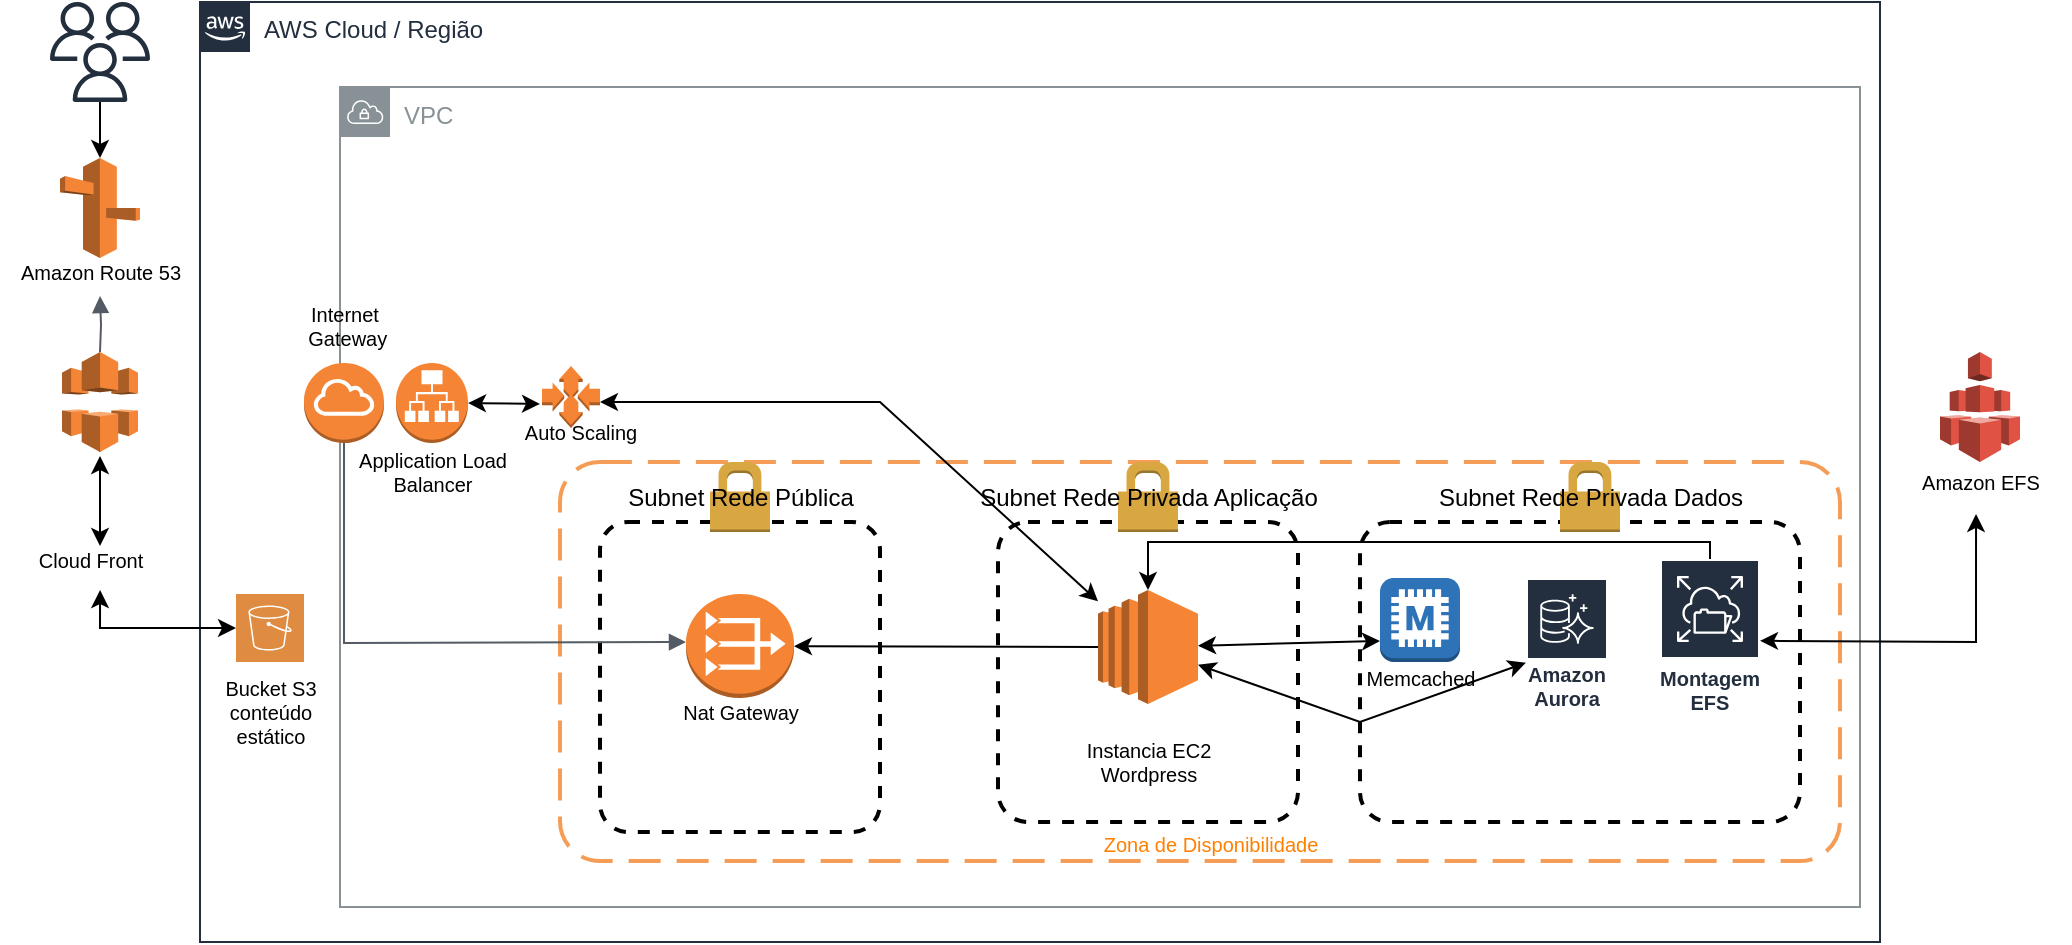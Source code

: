 <mxfile version="20.2.4" type="github">
  <diagram id="Ht1M8jgEwFfnCIfOTk4-" name="Page-1">
    <mxGraphModel dx="1422" dy="780" grid="1" gridSize="10" guides="1" tooltips="1" connect="1" arrows="1" fold="1" page="1" pageScale="1" pageWidth="1169" pageHeight="827" math="0" shadow="0">
      <root>
        <mxCell id="0" />
        <mxCell id="1" parent="0" />
        <mxCell id="UEzPUAAOIrF-is8g5C7q-205" value="AWS Cloud / Região" style="points=[[0,0],[0.25,0],[0.5,0],[0.75,0],[1,0],[1,0.25],[1,0.5],[1,0.75],[1,1],[0.75,1],[0.5,1],[0.25,1],[0,1],[0,0.75],[0,0.5],[0,0.25]];outlineConnect=0;gradientColor=none;html=1;whiteSpace=wrap;fontSize=12;fontStyle=0;shape=mxgraph.aws4.group;grIcon=mxgraph.aws4.group_aws_cloud_alt;strokeColor=#232F3E;fillColor=none;verticalAlign=top;align=left;spacingLeft=30;fontColor=#232F3E;dashed=0;labelBackgroundColor=#ffffff;container=1;pointerEvents=0;collapsible=0;recursiveResize=0;" parent="1" vertex="1">
          <mxGeometry x="210" y="120" width="840" height="470" as="geometry" />
        </mxCell>
        <mxCell id="hrkvHu_RFOTGukXnJrcy-35" value="VPC" style="sketch=0;outlineConnect=0;gradientColor=none;html=1;whiteSpace=wrap;fontSize=12;fontStyle=0;shape=mxgraph.aws4.group;grIcon=mxgraph.aws4.group_vpc;strokeColor=#879196;fillColor=none;verticalAlign=top;align=left;spacingLeft=30;fontColor=#879196;dashed=0;" vertex="1" parent="UEzPUAAOIrF-is8g5C7q-205">
          <mxGeometry x="70" y="42.5" width="760" height="410" as="geometry" />
        </mxCell>
        <mxCell id="1rJHCLjxZAj-tCfooPcw-8" value="" style="sketch=0;pointerEvents=1;shadow=0;dashed=0;html=1;strokeColor=none;fillColor=#DF8C42;labelPosition=center;verticalLabelPosition=bottom;verticalAlign=top;align=center;outlineConnect=0;shape=mxgraph.veeam2.aws_s3;fontSize=10;" parent="UEzPUAAOIrF-is8g5C7q-205" vertex="1">
          <mxGeometry x="18" y="296" width="34" height="34" as="geometry" />
        </mxCell>
        <mxCell id="1rJHCLjxZAj-tCfooPcw-11" value="Internet&lt;br&gt;&amp;nbsp;Gateway" style="text;html=1;align=center;verticalAlign=middle;resizable=0;points=[];autosize=1;strokeColor=none;fillColor=none;fontSize=10;" parent="UEzPUAAOIrF-is8g5C7q-205" vertex="1">
          <mxGeometry x="37" y="142" width="70" height="40" as="geometry" />
        </mxCell>
        <mxCell id="1rJHCLjxZAj-tCfooPcw-9" value="Bucket S3&lt;br&gt;conteúdo&lt;br&gt;estático" style="text;html=1;align=center;verticalAlign=middle;resizable=0;points=[];autosize=1;strokeColor=none;fillColor=none;fontSize=10;" parent="UEzPUAAOIrF-is8g5C7q-205" vertex="1">
          <mxGeometry y="330" width="70" height="50" as="geometry" />
        </mxCell>
        <mxCell id="1rJHCLjxZAj-tCfooPcw-26" value="" style="rounded=1;arcSize=10;dashed=1;strokeColor=#F59D56;fillColor=none;gradientColor=none;dashPattern=8 4;strokeWidth=2;fontSize=10;" parent="UEzPUAAOIrF-is8g5C7q-205" vertex="1">
          <mxGeometry x="180" y="230" width="640" height="199.5" as="geometry" />
        </mxCell>
        <mxCell id="1rJHCLjxZAj-tCfooPcw-27" value="&lt;font color=&quot;#ff8000&quot;&gt;Zona de Disponibilidade&lt;/font&gt;" style="text;html=1;align=center;verticalAlign=middle;resizable=0;points=[];autosize=1;strokeColor=none;fillColor=none;fontSize=10;" parent="UEzPUAAOIrF-is8g5C7q-205" vertex="1">
          <mxGeometry x="440" y="406" width="130" height="30" as="geometry" />
        </mxCell>
        <mxCell id="1rJHCLjxZAj-tCfooPcw-28" value="" style="outlineConnect=0;dashed=0;verticalLabelPosition=bottom;verticalAlign=top;align=center;html=1;shape=mxgraph.aws3.application_load_balancer;fillColor=#F58534;gradientColor=none;fontSize=10;fontColor=#FF8000;" parent="UEzPUAAOIrF-is8g5C7q-205" vertex="1">
          <mxGeometry x="98" y="180.5" width="36" height="40" as="geometry" />
        </mxCell>
        <mxCell id="1rJHCLjxZAj-tCfooPcw-29" value="&lt;font color=&quot;#000000&quot;&gt;Application Load&lt;br&gt;Balancer&lt;/font&gt;" style="text;html=1;align=center;verticalAlign=middle;resizable=0;points=[];autosize=1;strokeColor=none;fillColor=none;fontSize=10;fontColor=#FF8000;" parent="UEzPUAAOIrF-is8g5C7q-205" vertex="1">
          <mxGeometry x="66" y="215" width="100" height="40" as="geometry" />
        </mxCell>
        <mxCell id="1rJHCLjxZAj-tCfooPcw-40" value="" style="outlineConnect=0;dashed=0;verticalLabelPosition=bottom;verticalAlign=top;align=center;html=1;shape=mxgraph.aws3.auto_scaling;fillColor=#F58534;gradientColor=none;fontSize=10;fontColor=#000000;" parent="UEzPUAAOIrF-is8g5C7q-205" vertex="1">
          <mxGeometry x="171" y="182" width="29" height="31" as="geometry" />
        </mxCell>
        <mxCell id="1rJHCLjxZAj-tCfooPcw-41" value="Auto Scaling" style="text;html=1;align=center;verticalAlign=middle;resizable=0;points=[];autosize=1;strokeColor=none;fillColor=none;fontSize=10;fontColor=#000000;" parent="UEzPUAAOIrF-is8g5C7q-205" vertex="1">
          <mxGeometry x="150" y="200" width="80" height="30" as="geometry" />
        </mxCell>
        <mxCell id="1rJHCLjxZAj-tCfooPcw-43" value="Nat Gateway" style="text;html=1;align=center;verticalAlign=middle;resizable=0;points=[];autosize=1;strokeColor=none;fillColor=none;fontSize=10;fontColor=#000000;" parent="UEzPUAAOIrF-is8g5C7q-205" vertex="1">
          <mxGeometry x="230" y="339.5" width="80" height="30" as="geometry" />
        </mxCell>
        <mxCell id="1rJHCLjxZAj-tCfooPcw-46" value="Instancia EC2&lt;br&gt;Wordpress" style="text;html=1;align=center;verticalAlign=middle;resizable=0;points=[];autosize=1;strokeColor=none;fillColor=none;fontSize=10;fontColor=#000000;" parent="UEzPUAAOIrF-is8g5C7q-205" vertex="1">
          <mxGeometry x="429" y="359.5" width="90" height="40" as="geometry" />
        </mxCell>
        <mxCell id="1rJHCLjxZAj-tCfooPcw-52" value="Memcached" style="text;html=1;align=center;verticalAlign=middle;resizable=0;points=[];autosize=1;strokeColor=none;fillColor=none;fontSize=10;fontColor=#000000;" parent="UEzPUAAOIrF-is8g5C7q-205" vertex="1">
          <mxGeometry x="570" y="322.5" width="80" height="30" as="geometry" />
        </mxCell>
        <mxCell id="hrkvHu_RFOTGukXnJrcy-8" value="" style="rounded=1;arcSize=10;dashed=1;fillColor=none;gradientColor=none;strokeWidth=2;" vertex="1" parent="UEzPUAAOIrF-is8g5C7q-205">
          <mxGeometry x="200" y="260" width="140" height="155" as="geometry" />
        </mxCell>
        <mxCell id="hrkvHu_RFOTGukXnJrcy-9" value="Subnet Rede Pública" style="dashed=1;html=1;shape=mxgraph.aws3.permissions;fillColor=#D9A741;gradientColor=none;dashed=0;" vertex="1" parent="UEzPUAAOIrF-is8g5C7q-205">
          <mxGeometry x="255" y="230" width="30" height="35" as="geometry" />
        </mxCell>
        <mxCell id="hrkvHu_RFOTGukXnJrcy-10" value="" style="rounded=1;arcSize=10;dashed=1;fillColor=none;gradientColor=none;strokeWidth=2;" vertex="1" parent="UEzPUAAOIrF-is8g5C7q-205">
          <mxGeometry x="399" y="260" width="150" height="150" as="geometry" />
        </mxCell>
        <mxCell id="hrkvHu_RFOTGukXnJrcy-11" value="Subnet Rede Privada Aplicação" style="dashed=0;html=1;shape=mxgraph.aws3.permissions;fillColor=#D9A741;gradientColor=none;dashed=0;" vertex="1" parent="UEzPUAAOIrF-is8g5C7q-205">
          <mxGeometry x="459" y="230" width="30" height="35" as="geometry" />
        </mxCell>
        <mxCell id="hrkvHu_RFOTGukXnJrcy-13" value="" style="rounded=1;arcSize=10;fillColor=none;gradientColor=none;strokeWidth=2;dashed=1;" vertex="1" parent="UEzPUAAOIrF-is8g5C7q-205">
          <mxGeometry x="580" y="260" width="220" height="150" as="geometry" />
        </mxCell>
        <mxCell id="hrkvHu_RFOTGukXnJrcy-14" value="Subnet Rede Privada Dados" style="html=1;shape=mxgraph.aws3.permissions;fillColor=#D9A741;gradientColor=none;dashed=1;" vertex="1" parent="UEzPUAAOIrF-is8g5C7q-205">
          <mxGeometry x="680" y="230" width="30" height="35" as="geometry" />
        </mxCell>
        <mxCell id="hrkvHu_RFOTGukXnJrcy-15" value="" style="outlineConnect=0;dashed=0;verticalLabelPosition=bottom;verticalAlign=top;align=center;html=1;shape=mxgraph.aws3.vpc_nat_gateway;fillColor=#F58534;gradientColor=none;" vertex="1" parent="UEzPUAAOIrF-is8g5C7q-205">
          <mxGeometry x="243" y="296" width="54" height="52" as="geometry" />
        </mxCell>
        <mxCell id="hrkvHu_RFOTGukXnJrcy-17" value="" style="outlineConnect=0;dashed=0;verticalLabelPosition=bottom;verticalAlign=top;align=center;html=1;shape=mxgraph.aws3.ec2;fillColor=#F58534;gradientColor=none;" vertex="1" parent="UEzPUAAOIrF-is8g5C7q-205">
          <mxGeometry x="449" y="294" width="50" height="57" as="geometry" />
        </mxCell>
        <mxCell id="hrkvHu_RFOTGukXnJrcy-18" value="" style="endArrow=classic;html=1;rounded=0;" edge="1" parent="UEzPUAAOIrF-is8g5C7q-205" target="hrkvHu_RFOTGukXnJrcy-8">
          <mxGeometry width="50" height="50" relative="1" as="geometry">
            <mxPoint x="340" y="350" as="sourcePoint" />
            <mxPoint x="390" y="300" as="targetPoint" />
          </mxGeometry>
        </mxCell>
        <mxCell id="hrkvHu_RFOTGukXnJrcy-19" value="" style="endArrow=classic;html=1;rounded=0;" edge="1" parent="UEzPUAAOIrF-is8g5C7q-205" source="hrkvHu_RFOTGukXnJrcy-17" target="hrkvHu_RFOTGukXnJrcy-15">
          <mxGeometry width="50" height="50" relative="1" as="geometry">
            <mxPoint x="340" y="280" as="sourcePoint" />
            <mxPoint x="390" y="230" as="targetPoint" />
          </mxGeometry>
        </mxCell>
        <mxCell id="hrkvHu_RFOTGukXnJrcy-20" value="" style="endArrow=classic;startArrow=classic;html=1;rounded=0;" edge="1" parent="UEzPUAAOIrF-is8g5C7q-205" target="hrkvHu_RFOTGukXnJrcy-17">
          <mxGeometry width="50" height="50" relative="1" as="geometry">
            <mxPoint x="200" y="200" as="sourcePoint" />
            <mxPoint x="240" y="200" as="targetPoint" />
            <Array as="points">
              <mxPoint x="340" y="200" />
            </Array>
          </mxGeometry>
        </mxCell>
        <mxCell id="hrkvHu_RFOTGukXnJrcy-21" value="" style="endArrow=classic;startArrow=classic;html=1;rounded=0;exitX=1;exitY=0.5;exitDx=0;exitDy=0;exitPerimeter=0;" edge="1" parent="UEzPUAAOIrF-is8g5C7q-205" source="1rJHCLjxZAj-tCfooPcw-28">
          <mxGeometry width="50" height="50" relative="1" as="geometry">
            <mxPoint x="130" y="230" as="sourcePoint" />
            <mxPoint x="170" y="201" as="targetPoint" />
          </mxGeometry>
        </mxCell>
        <mxCell id="hrkvHu_RFOTGukXnJrcy-22" value="" style="outlineConnect=0;dashed=0;verticalLabelPosition=bottom;verticalAlign=top;align=center;html=1;shape=mxgraph.aws3.memcached;fillColor=#2E73B8;gradientColor=none;" vertex="1" parent="UEzPUAAOIrF-is8g5C7q-205">
          <mxGeometry x="590" y="288" width="40" height="42" as="geometry" />
        </mxCell>
        <mxCell id="hrkvHu_RFOTGukXnJrcy-23" value="Amazon&#xa;Aurora" style="sketch=0;outlineConnect=0;fontColor=#232F3E;gradientColor=none;strokeColor=#ffffff;fillColor=#232F3E;dashed=0;verticalLabelPosition=middle;verticalAlign=bottom;align=center;html=1;whiteSpace=wrap;fontSize=10;fontStyle=1;spacing=3;shape=mxgraph.aws4.productIcon;prIcon=mxgraph.aws4.aurora;" vertex="1" parent="UEzPUAAOIrF-is8g5C7q-205">
          <mxGeometry x="663" y="288" width="41" height="70" as="geometry" />
        </mxCell>
        <mxCell id="hrkvHu_RFOTGukXnJrcy-29" style="edgeStyle=orthogonalEdgeStyle;rounded=0;orthogonalLoop=1;jettySize=auto;html=1;entryX=0.5;entryY=0;entryDx=0;entryDy=0;entryPerimeter=0;" edge="1" parent="UEzPUAAOIrF-is8g5C7q-205" source="hrkvHu_RFOTGukXnJrcy-24" target="hrkvHu_RFOTGukXnJrcy-17">
          <mxGeometry relative="1" as="geometry">
            <Array as="points">
              <mxPoint x="755" y="270" />
              <mxPoint x="474" y="270" />
            </Array>
          </mxGeometry>
        </mxCell>
        <mxCell id="hrkvHu_RFOTGukXnJrcy-24" value="Montagem EFS" style="sketch=0;outlineConnect=0;fontColor=#232F3E;gradientColor=none;strokeColor=#ffffff;fillColor=#232F3E;dashed=0;verticalLabelPosition=middle;verticalAlign=bottom;align=center;html=1;whiteSpace=wrap;fontSize=10;fontStyle=1;spacing=3;shape=mxgraph.aws4.productIcon;prIcon=mxgraph.aws4.elastic_file_system;" vertex="1" parent="UEzPUAAOIrF-is8g5C7q-205">
          <mxGeometry x="730" y="278.5" width="50" height="81.5" as="geometry" />
        </mxCell>
        <mxCell id="hrkvHu_RFOTGukXnJrcy-25" value="" style="endArrow=classic;startArrow=classic;html=1;rounded=0;entryX=0;entryY=0.75;entryDx=0;entryDy=0;entryPerimeter=0;" edge="1" parent="UEzPUAAOIrF-is8g5C7q-205" source="hrkvHu_RFOTGukXnJrcy-17" target="hrkvHu_RFOTGukXnJrcy-22">
          <mxGeometry width="50" height="50" relative="1" as="geometry">
            <mxPoint x="540" y="350" as="sourcePoint" />
            <mxPoint x="590" y="300" as="targetPoint" />
          </mxGeometry>
        </mxCell>
        <mxCell id="hrkvHu_RFOTGukXnJrcy-26" value="" style="endArrow=classic;startArrow=classic;html=1;rounded=0;" edge="1" parent="UEzPUAAOIrF-is8g5C7q-205" source="hrkvHu_RFOTGukXnJrcy-17" target="hrkvHu_RFOTGukXnJrcy-23">
          <mxGeometry width="50" height="50" relative="1" as="geometry">
            <mxPoint x="630" y="351" as="sourcePoint" />
            <mxPoint x="680" y="301" as="targetPoint" />
            <Array as="points">
              <mxPoint x="580" y="360" />
            </Array>
          </mxGeometry>
        </mxCell>
        <mxCell id="1rJHCLjxZAj-tCfooPcw-10" value="" style="outlineConnect=0;dashed=0;verticalLabelPosition=bottom;verticalAlign=top;align=center;html=1;shape=mxgraph.aws3.internet_gateway;fillColor=#F58536;gradientColor=none;fontSize=10;" parent="UEzPUAAOIrF-is8g5C7q-205" vertex="1">
          <mxGeometry x="52" y="180.5" width="40" height="40" as="geometry" />
        </mxCell>
        <mxCell id="hrkvHu_RFOTGukXnJrcy-36" value="" style="edgeStyle=orthogonalEdgeStyle;html=1;endArrow=none;elbow=vertical;startArrow=block;startFill=1;endFill=1;strokeColor=#545B64;rounded=0;fontSize=10;fontColor=#000000;" edge="1" parent="UEzPUAAOIrF-is8g5C7q-205" target="1rJHCLjxZAj-tCfooPcw-10">
          <mxGeometry width="100" relative="1" as="geometry">
            <mxPoint x="243" y="320" as="sourcePoint" />
            <mxPoint x="293" y="320" as="targetPoint" />
          </mxGeometry>
        </mxCell>
        <mxCell id="1rJHCLjxZAj-tCfooPcw-2" value="" style="outlineConnect=0;dashed=0;verticalLabelPosition=bottom;verticalAlign=top;align=center;html=1;shape=mxgraph.aws3.route_53;fillColor=#F58536;gradientColor=none;" parent="1" vertex="1">
          <mxGeometry x="140" y="198" width="40" height="50" as="geometry" />
        </mxCell>
        <mxCell id="1rJHCLjxZAj-tCfooPcw-3" value="&lt;font style=&quot;font-size: 10px;&quot;&gt;Amazon Route 53&lt;br&gt;&lt;/font&gt;" style="text;html=1;align=center;verticalAlign=middle;resizable=0;points=[];autosize=1;strokeColor=none;fillColor=none;" parent="1" vertex="1">
          <mxGeometry x="110" y="240" width="100" height="30" as="geometry" />
        </mxCell>
        <mxCell id="1rJHCLjxZAj-tCfooPcw-5" value="Cloud Front" style="text;html=1;align=center;verticalAlign=middle;resizable=0;points=[];autosize=1;strokeColor=none;fillColor=none;fontSize=10;" parent="1" vertex="1">
          <mxGeometry x="115" y="384" width="80" height="30" as="geometry" />
        </mxCell>
        <mxCell id="1rJHCLjxZAj-tCfooPcw-20" style="edgeStyle=orthogonalEdgeStyle;rounded=0;orthogonalLoop=1;jettySize=auto;html=1;fontSize=10;" parent="1" source="1rJHCLjxZAj-tCfooPcw-7" target="1rJHCLjxZAj-tCfooPcw-2" edge="1">
          <mxGeometry relative="1" as="geometry" />
        </mxCell>
        <mxCell id="1rJHCLjxZAj-tCfooPcw-7" value="" style="sketch=0;outlineConnect=0;fontColor=#232F3E;gradientColor=none;fillColor=#232F3D;strokeColor=none;dashed=0;verticalLabelPosition=bottom;verticalAlign=top;align=center;html=1;fontSize=12;fontStyle=0;aspect=fixed;pointerEvents=1;shape=mxgraph.aws4.users;" parent="1" vertex="1">
          <mxGeometry x="135" y="120" width="50" height="50" as="geometry" />
        </mxCell>
        <mxCell id="1rJHCLjxZAj-tCfooPcw-18" value="" style="edgeStyle=orthogonalEdgeStyle;html=1;endArrow=block;elbow=vertical;startArrow=none;startFill=1;endFill=1;strokeColor=#545B64;rounded=0;fontSize=10;exitX=0.5;exitY=1;exitDx=0;exitDy=0;exitPerimeter=0;" parent="1" source="1rJHCLjxZAj-tCfooPcw-4" edge="1">
          <mxGeometry width="100" relative="1" as="geometry">
            <mxPoint x="160" y="267" as="sourcePoint" />
            <mxPoint x="160" y="327" as="targetPoint" />
          </mxGeometry>
        </mxCell>
        <mxCell id="1rJHCLjxZAj-tCfooPcw-4" value="" style="outlineConnect=0;dashed=0;verticalLabelPosition=bottom;verticalAlign=top;align=center;html=1;shape=mxgraph.aws3.cloudfront;fillColor=#F58536;gradientColor=none;fontSize=10;" parent="1" vertex="1">
          <mxGeometry x="141" y="295" width="38" height="50" as="geometry" />
        </mxCell>
        <mxCell id="1rJHCLjxZAj-tCfooPcw-30" value="" style="edgeStyle=orthogonalEdgeStyle;html=1;endArrow=none;elbow=vertical;startArrow=block;startFill=1;endFill=1;strokeColor=#545B64;rounded=0;fontSize=10;exitX=0.5;exitY=1;exitDx=0;exitDy=0;exitPerimeter=0;" parent="1" target="1rJHCLjxZAj-tCfooPcw-4" edge="1">
          <mxGeometry width="100" relative="1" as="geometry">
            <mxPoint x="160" y="267" as="sourcePoint" />
            <mxPoint x="160" y="327" as="targetPoint" />
          </mxGeometry>
        </mxCell>
        <mxCell id="hrkvHu_RFOTGukXnJrcy-1" value="" style="endArrow=classic;startArrow=classic;html=1;rounded=0;" edge="1" parent="1">
          <mxGeometry width="50" height="50" relative="1" as="geometry">
            <mxPoint x="160" y="392" as="sourcePoint" />
            <mxPoint x="160" y="347" as="targetPoint" />
          </mxGeometry>
        </mxCell>
        <mxCell id="hrkvHu_RFOTGukXnJrcy-30" value="" style="outlineConnect=0;dashed=0;verticalLabelPosition=bottom;verticalAlign=top;align=center;html=1;shape=mxgraph.aws3.efs;fillColor=#E05243;gradientColor=none;" vertex="1" parent="1">
          <mxGeometry x="1080" y="295" width="40" height="55" as="geometry" />
        </mxCell>
        <mxCell id="hrkvHu_RFOTGukXnJrcy-31" value="&lt;font style=&quot;font-size: 10px;&quot;&gt;Amazon EFS&lt;/font&gt;" style="text;html=1;align=center;verticalAlign=middle;resizable=0;points=[];autosize=1;strokeColor=none;fillColor=none;" vertex="1" parent="1">
          <mxGeometry x="1055" y="345" width="90" height="30" as="geometry" />
        </mxCell>
        <mxCell id="hrkvHu_RFOTGukXnJrcy-32" value="" style="endArrow=classic;startArrow=classic;html=1;rounded=0;fontSize=10;entryX=0.478;entryY=1.033;entryDx=0;entryDy=0;entryPerimeter=0;" edge="1" parent="1" source="hrkvHu_RFOTGukXnJrcy-24" target="hrkvHu_RFOTGukXnJrcy-31">
          <mxGeometry width="50" height="50" relative="1" as="geometry">
            <mxPoint x="1050" y="500" as="sourcePoint" />
            <mxPoint x="1100" y="450" as="targetPoint" />
            <Array as="points">
              <mxPoint x="1098" y="440" />
            </Array>
          </mxGeometry>
        </mxCell>
        <mxCell id="hrkvHu_RFOTGukXnJrcy-34" value="" style="endArrow=classic;startArrow=classic;html=1;rounded=0;fontSize=10;entryX=0.563;entryY=1;entryDx=0;entryDy=0;entryPerimeter=0;" edge="1" parent="1" source="1rJHCLjxZAj-tCfooPcw-8" target="1rJHCLjxZAj-tCfooPcw-5">
          <mxGeometry width="50" height="50" relative="1" as="geometry">
            <mxPoint x="150" y="470" as="sourcePoint" />
            <mxPoint x="200" y="420" as="targetPoint" />
            <Array as="points">
              <mxPoint x="160" y="433" />
            </Array>
          </mxGeometry>
        </mxCell>
      </root>
    </mxGraphModel>
  </diagram>
</mxfile>
